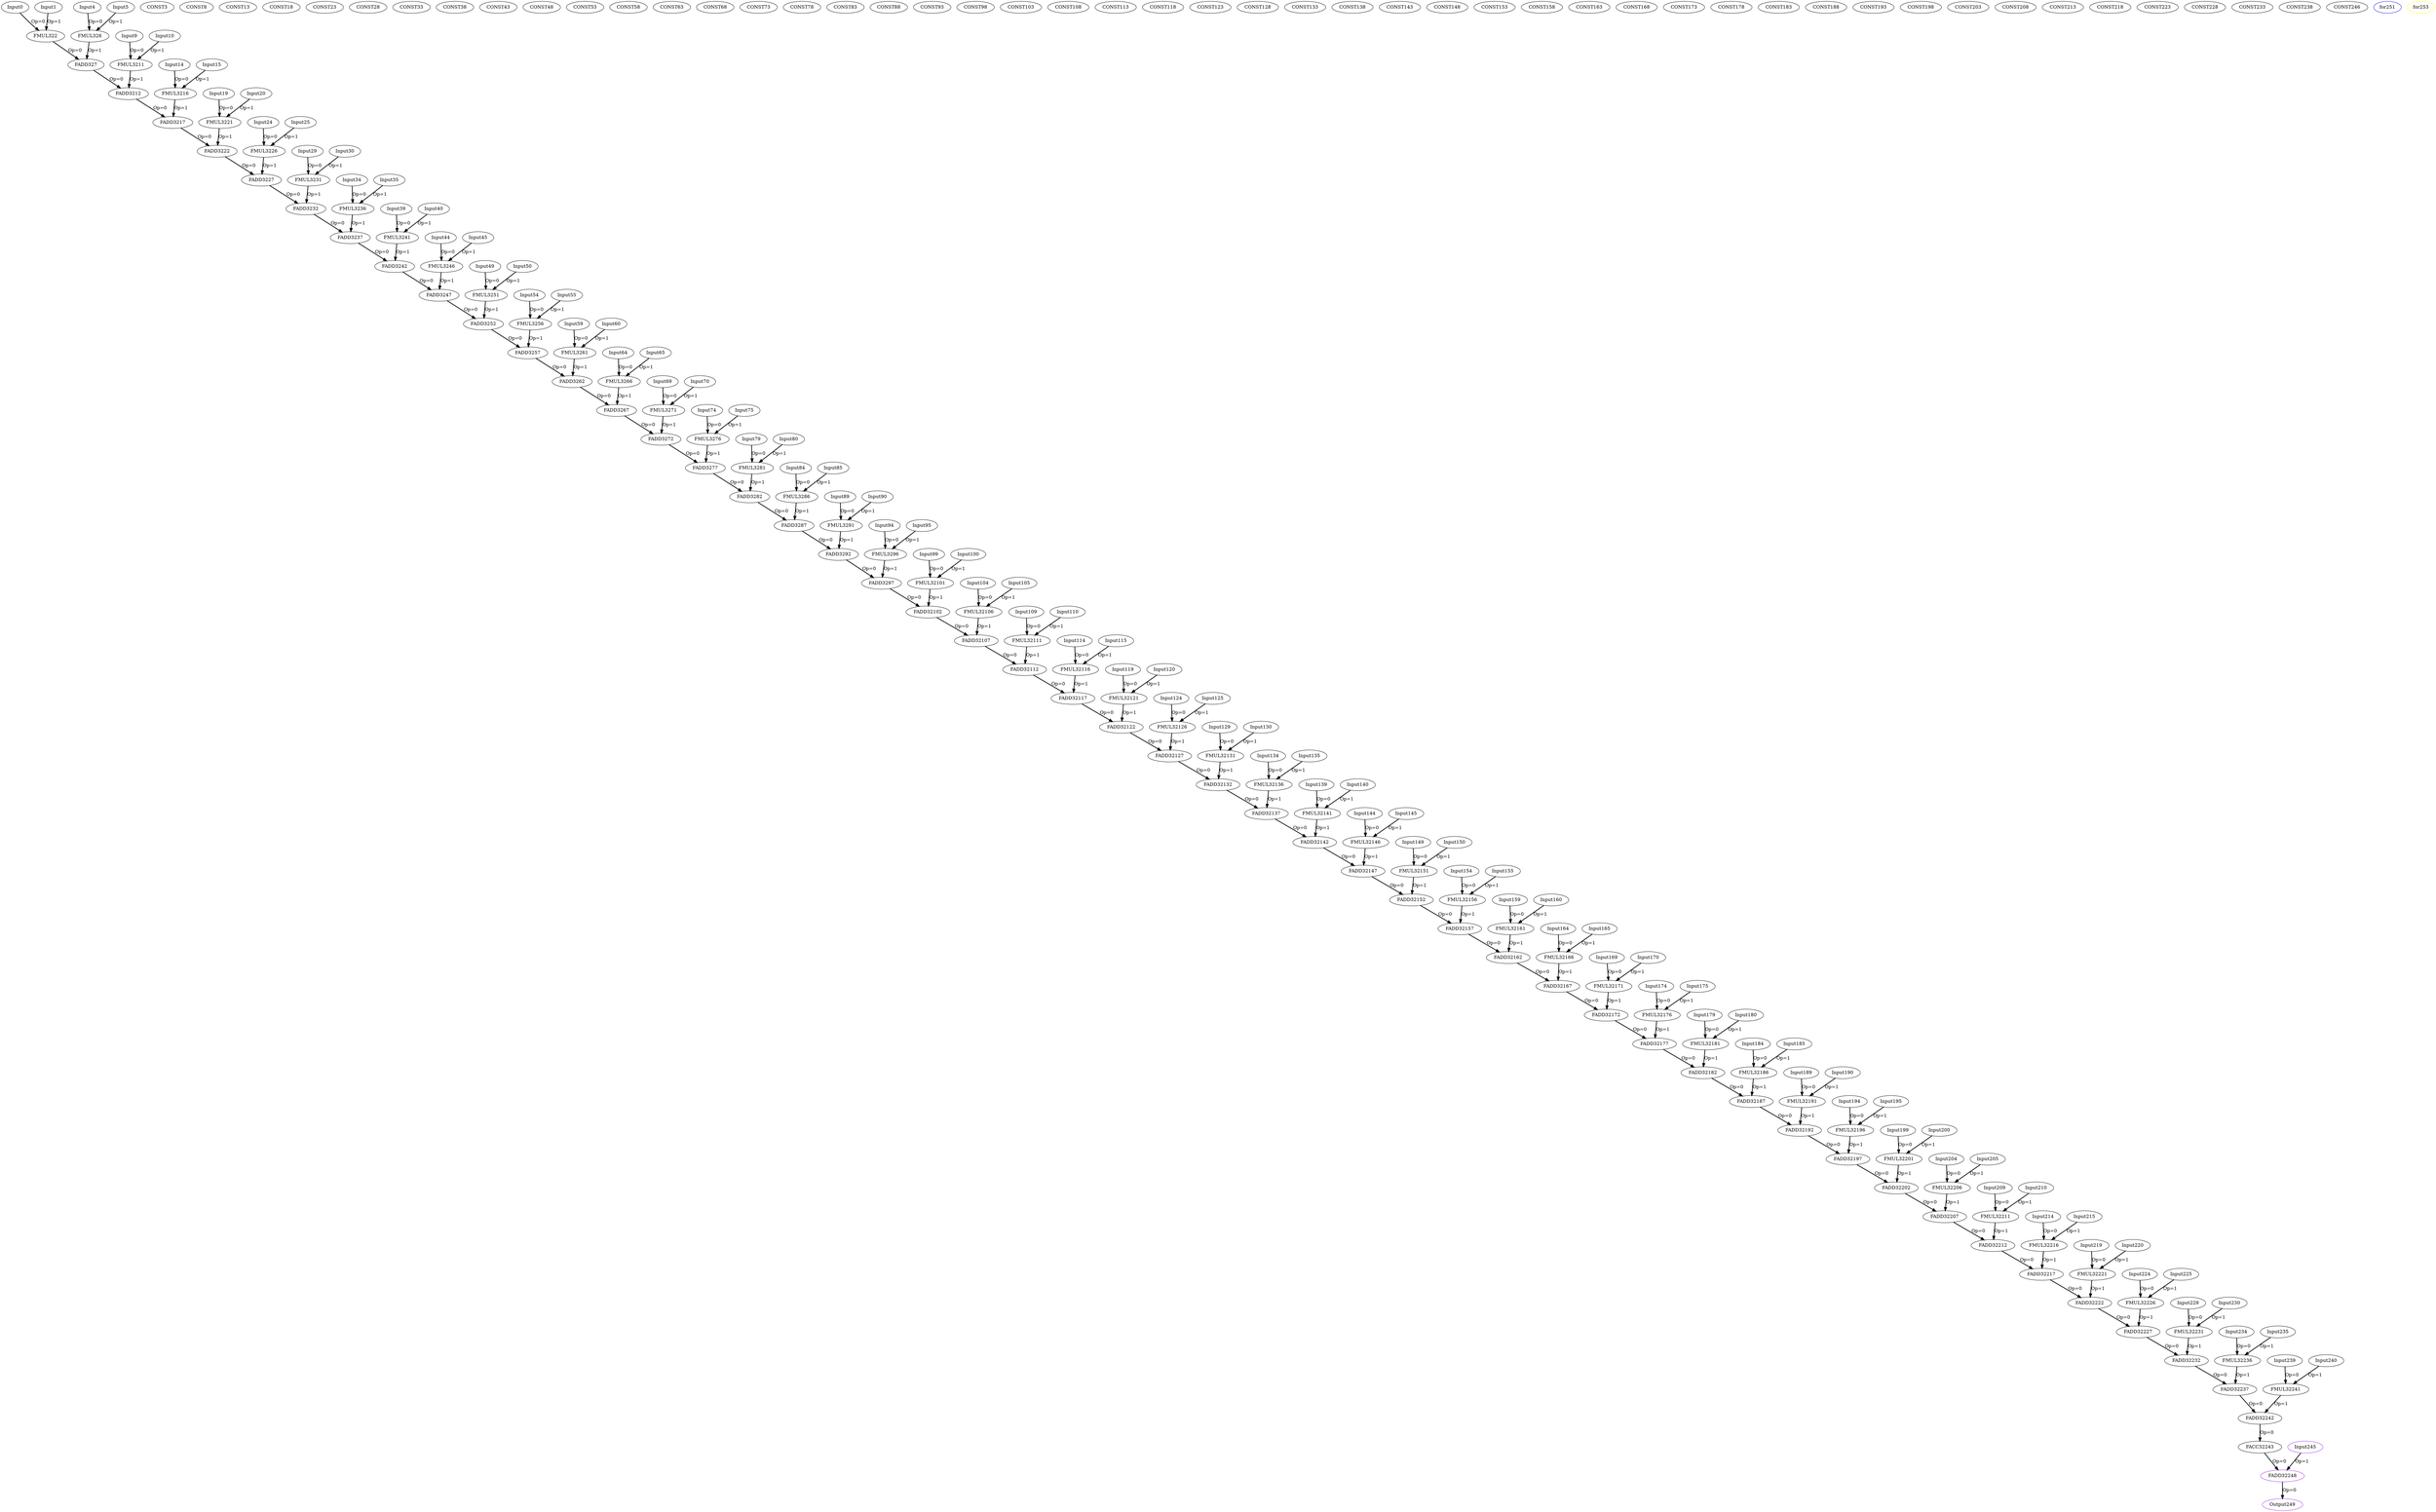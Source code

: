Digraph G {
Input0[opcode = "Input", ref_name="conv2d_kernel_0_1", size="6144", offset="0,0", pattern="2048,3,-4092,58,-4068,2", color = black];
Input1[opcode = "Input", ref_name="conv2d_kernel_0_2", size="1176", offset="0,0", pattern="196,3,-392,58,-392,2", color = black];
FMUL322[opcode = "FMUL32", color = black];
CONST3[opcode = "CONST", color = black];
Input4[opcode = "Input", ref_name="conv2d_kernel_0_1", size="6144", offset="0,4", pattern="2048,3,-4092,58,-4068,2", color = black];
Input5[opcode = "Input", ref_name="conv2d_kernel_0_2", size="1176", offset="0,4", pattern="196,3,-392,58,-392,2", color = black];
FMUL326[opcode = "FMUL32", color = black];
FADD327[opcode = "FADD32", color = black];
CONST8[opcode = "CONST", color = black];
Input9[opcode = "Input", ref_name="conv2d_kernel_0_1", size="6144", offset="0,8", pattern="2048,3,-4092,58,-4068,2", color = black];
Input10[opcode = "Input", ref_name="conv2d_kernel_0_2", size="1176", offset="0,8", pattern="196,3,-392,58,-392,2", color = black];
FMUL3211[opcode = "FMUL32", color = black];
FADD3212[opcode = "FADD32", color = black];
CONST13[opcode = "CONST", color = black];
Input14[opcode = "Input", ref_name="conv2d_kernel_0_1", size="6144", offset="0,12", pattern="2048,3,-4092,58,-4068,2", color = black];
Input15[opcode = "Input", ref_name="conv2d_kernel_0_2", size="1176", offset="0,12", pattern="196,3,-392,58,-392,2", color = black];
FMUL3216[opcode = "FMUL32", color = black];
FADD3217[opcode = "FADD32", color = black];
CONST18[opcode = "CONST", color = black];
Input19[opcode = "Input", ref_name="conv2d_kernel_0_1", size="6144", offset="0,16", pattern="2048,3,-4092,58,-4068,2", color = black];
Input20[opcode = "Input", ref_name="conv2d_kernel_0_2", size="1176", offset="0,16", pattern="196,3,-392,58,-392,2", color = black];
FMUL3221[opcode = "FMUL32", color = black];
FADD3222[opcode = "FADD32", color = black];
CONST23[opcode = "CONST", color = black];
Input24[opcode = "Input", ref_name="conv2d_kernel_0_1", size="6144", offset="0,20", pattern="2048,3,-4092,58,-4068,2", color = black];
Input25[opcode = "Input", ref_name="conv2d_kernel_0_2", size="1176", offset="0,20", pattern="196,3,-392,58,-392,2", color = black];
FMUL3226[opcode = "FMUL32", color = black];
FADD3227[opcode = "FADD32", color = black];
CONST28[opcode = "CONST", color = black];
Input29[opcode = "Input", ref_name="conv2d_kernel_0_1", size="6144", offset="0,24", pattern="2048,3,-4092,58,-4068,2", color = black];
Input30[opcode = "Input", ref_name="conv2d_kernel_0_2", size="1176", offset="0,24", pattern="196,3,-392,58,-392,2", color = black];
FMUL3231[opcode = "FMUL32", color = black];
FADD3232[opcode = "FADD32", color = black];
CONST33[opcode = "CONST", color = black];
Input34[opcode = "Input", ref_name="conv2d_kernel_0_1", size="6144", offset="0,256", pattern="2048,3,-4092,58,-4068,2", color = black];
Input35[opcode = "Input", ref_name="conv2d_kernel_0_2", size="1176", offset="0,28", pattern="196,3,-392,58,-392,2", color = black];
FMUL3236[opcode = "FMUL32", color = black];
FADD3237[opcode = "FADD32", color = black];
CONST38[opcode = "CONST", color = black];
Input39[opcode = "Input", ref_name="conv2d_kernel_0_1", size="6144", offset="0,260", pattern="2048,3,-4092,58,-4068,2", color = black];
Input40[opcode = "Input", ref_name="conv2d_kernel_0_2", size="1176", offset="0,32", pattern="196,3,-392,58,-392,2", color = black];
FMUL3241[opcode = "FMUL32", color = black];
FADD3242[opcode = "FADD32", color = black];
CONST43[opcode = "CONST", color = black];
Input44[opcode = "Input", ref_name="conv2d_kernel_0_1", size="6144", offset="0,264", pattern="2048,3,-4092,58,-4068,2", color = black];
Input45[opcode = "Input", ref_name="conv2d_kernel_0_2", size="1176", offset="0,36", pattern="196,3,-392,58,-392,2", color = black];
FMUL3246[opcode = "FMUL32", color = black];
FADD3247[opcode = "FADD32", color = black];
CONST48[opcode = "CONST", color = black];
Input49[opcode = "Input", ref_name="conv2d_kernel_0_1", size="6144", offset="0,268", pattern="2048,3,-4092,58,-4068,2", color = black];
Input50[opcode = "Input", ref_name="conv2d_kernel_0_2", size="1176", offset="0,40", pattern="196,3,-392,58,-392,2", color = black];
FMUL3251[opcode = "FMUL32", color = black];
FADD3252[opcode = "FADD32", color = black];
CONST53[opcode = "CONST", color = black];
Input54[opcode = "Input", ref_name="conv2d_kernel_0_1", size="6144", offset="0,272", pattern="2048,3,-4092,58,-4068,2", color = black];
Input55[opcode = "Input", ref_name="conv2d_kernel_0_2", size="1176", offset="0,44", pattern="196,3,-392,58,-392,2", color = black];
FMUL3256[opcode = "FMUL32", color = black];
FADD3257[opcode = "FADD32", color = black];
CONST58[opcode = "CONST", color = black];
Input59[opcode = "Input", ref_name="conv2d_kernel_0_1", size="6144", offset="0,276", pattern="2048,3,-4092,58,-4068,2", color = black];
Input60[opcode = "Input", ref_name="conv2d_kernel_0_2", size="1176", offset="0,48", pattern="196,3,-392,58,-392,2", color = black];
FMUL3261[opcode = "FMUL32", color = black];
FADD3262[opcode = "FADD32", color = black];
CONST63[opcode = "CONST", color = black];
Input64[opcode = "Input", ref_name="conv2d_kernel_0_1", size="6144", offset="0,280", pattern="2048,3,-4092,58,-4068,2", color = black];
Input65[opcode = "Input", ref_name="conv2d_kernel_0_2", size="1176", offset="0,52", pattern="196,3,-392,58,-392,2", color = black];
FMUL3266[opcode = "FMUL32", color = black];
FADD3267[opcode = "FADD32", color = black];
CONST68[opcode = "CONST", color = black];
Input69[opcode = "Input", ref_name="conv2d_kernel_0_1", size="6144", offset="0,512", pattern="2048,3,-4092,58,-4068,2", color = black];
Input70[opcode = "Input", ref_name="conv2d_kernel_0_2", size="1176", offset="0,56", pattern="196,3,-392,58,-392,2", color = black];
FMUL3271[opcode = "FMUL32", color = black];
FADD3272[opcode = "FADD32", color = black];
CONST73[opcode = "CONST", color = black];
Input74[opcode = "Input", ref_name="conv2d_kernel_0_1", size="6144", offset="0,516", pattern="2048,3,-4092,58,-4068,2", color = black];
Input75[opcode = "Input", ref_name="conv2d_kernel_0_2", size="1176", offset="0,60", pattern="196,3,-392,58,-392,2", color = black];
FMUL3276[opcode = "FMUL32", color = black];
FADD3277[opcode = "FADD32", color = black];
CONST78[opcode = "CONST", color = black];
Input79[opcode = "Input", ref_name="conv2d_kernel_0_1", size="6144", offset="0,520", pattern="2048,3,-4092,58,-4068,2", color = black];
Input80[opcode = "Input", ref_name="conv2d_kernel_0_2", size="1176", offset="0,64", pattern="196,3,-392,58,-392,2", color = black];
FMUL3281[opcode = "FMUL32", color = black];
FADD3282[opcode = "FADD32", color = black];
CONST83[opcode = "CONST", color = black];
Input84[opcode = "Input", ref_name="conv2d_kernel_0_1", size="6144", offset="0,524", pattern="2048,3,-4092,58,-4068,2", color = black];
Input85[opcode = "Input", ref_name="conv2d_kernel_0_2", size="1176", offset="0,68", pattern="196,3,-392,58,-392,2", color = black];
FMUL3286[opcode = "FMUL32", color = black];
FADD3287[opcode = "FADD32", color = black];
CONST88[opcode = "CONST", color = black];
Input89[opcode = "Input", ref_name="conv2d_kernel_0_1", size="6144", offset="0,528", pattern="2048,3,-4092,58,-4068,2", color = black];
Input90[opcode = "Input", ref_name="conv2d_kernel_0_2", size="1176", offset="0,72", pattern="196,3,-392,58,-392,2", color = black];
FMUL3291[opcode = "FMUL32", color = black];
FADD3292[opcode = "FADD32", color = black];
CONST93[opcode = "CONST", color = black];
Input94[opcode = "Input", ref_name="conv2d_kernel_0_1", size="6144", offset="0,532", pattern="2048,3,-4092,58,-4068,2", color = black];
Input95[opcode = "Input", ref_name="conv2d_kernel_0_2", size="1176", offset="0,76", pattern="196,3,-392,58,-392,2", color = black];
FMUL3296[opcode = "FMUL32", color = black];
FADD3297[opcode = "FADD32", color = black];
CONST98[opcode = "CONST", color = black];
Input99[opcode = "Input", ref_name="conv2d_kernel_0_1", size="6144", offset="0,536", pattern="2048,3,-4092,58,-4068,2", color = black];
Input100[opcode = "Input", ref_name="conv2d_kernel_0_2", size="1176", offset="0,80", pattern="196,3,-392,58,-392,2", color = black];
FMUL32101[opcode = "FMUL32", color = black];
FADD32102[opcode = "FADD32", color = black];
CONST103[opcode = "CONST", color = black];
Input104[opcode = "Input", ref_name="conv2d_kernel_0_1", size="6144", offset="0,768", pattern="2048,3,-4092,58,-4068,2", color = black];
Input105[opcode = "Input", ref_name="conv2d_kernel_0_2", size="1176", offset="0,84", pattern="196,3,-392,58,-392,2", color = black];
FMUL32106[opcode = "FMUL32", color = black];
FADD32107[opcode = "FADD32", color = black];
CONST108[opcode = "CONST", color = black];
Input109[opcode = "Input", ref_name="conv2d_kernel_0_1", size="6144", offset="0,772", pattern="2048,3,-4092,58,-4068,2", color = black];
Input110[opcode = "Input", ref_name="conv2d_kernel_0_2", size="1176", offset="0,88", pattern="196,3,-392,58,-392,2", color = black];
FMUL32111[opcode = "FMUL32", color = black];
FADD32112[opcode = "FADD32", color = black];
CONST113[opcode = "CONST", color = black];
Input114[opcode = "Input", ref_name="conv2d_kernel_0_1", size="6144", offset="0,776", pattern="2048,3,-4092,58,-4068,2", color = black];
Input115[opcode = "Input", ref_name="conv2d_kernel_0_2", size="1176", offset="0,92", pattern="196,3,-392,58,-392,2", color = black];
FMUL32116[opcode = "FMUL32", color = black];
FADD32117[opcode = "FADD32", color = black];
CONST118[opcode = "CONST", color = black];
Input119[opcode = "Input", ref_name="conv2d_kernel_0_1", size="6144", offset="0,780", pattern="2048,3,-4092,58,-4068,2", color = black];
Input120[opcode = "Input", ref_name="conv2d_kernel_0_2", size="1176", offset="0,96", pattern="196,3,-392,58,-392,2", color = black];
FMUL32121[opcode = "FMUL32", color = black];
FADD32122[opcode = "FADD32", color = black];
CONST123[opcode = "CONST", color = black];
Input124[opcode = "Input", ref_name="conv2d_kernel_0_1", size="6144", offset="0,784", pattern="2048,3,-4092,58,-4068,2", color = black];
Input125[opcode = "Input", ref_name="conv2d_kernel_0_2", size="1176", offset="0,100", pattern="196,3,-392,58,-392,2", color = black];
FMUL32126[opcode = "FMUL32", color = black];
FADD32127[opcode = "FADD32", color = black];
CONST128[opcode = "CONST", color = black];
Input129[opcode = "Input", ref_name="conv2d_kernel_0_1", size="6144", offset="0,788", pattern="2048,3,-4092,58,-4068,2", color = black];
Input130[opcode = "Input", ref_name="conv2d_kernel_0_2", size="1176", offset="0,104", pattern="196,3,-392,58,-392,2", color = black];
FMUL32131[opcode = "FMUL32", color = black];
FADD32132[opcode = "FADD32", color = black];
CONST133[opcode = "CONST", color = black];
Input134[opcode = "Input", ref_name="conv2d_kernel_0_1", size="6144", offset="0,792", pattern="2048,3,-4092,58,-4068,2", color = black];
Input135[opcode = "Input", ref_name="conv2d_kernel_0_2", size="1176", offset="0,108", pattern="196,3,-392,58,-392,2", color = black];
FMUL32136[opcode = "FMUL32", color = black];
FADD32137[opcode = "FADD32", color = black];
CONST138[opcode = "CONST", color = black];
Input139[opcode = "Input", ref_name="conv2d_kernel_0_1", size="6144", offset="0,1024", pattern="2048,3,-4092,58,-4068,2", color = black];
Input140[opcode = "Input", ref_name="conv2d_kernel_0_2", size="1176", offset="0,112", pattern="196,3,-392,58,-392,2", color = black];
FMUL32141[opcode = "FMUL32", color = black];
FADD32142[opcode = "FADD32", color = black];
CONST143[opcode = "CONST", color = black];
Input144[opcode = "Input", ref_name="conv2d_kernel_0_1", size="6144", offset="0,1028", pattern="2048,3,-4092,58,-4068,2", color = black];
Input145[opcode = "Input", ref_name="conv2d_kernel_0_2", size="1176", offset="0,116", pattern="196,3,-392,58,-392,2", color = black];
FMUL32146[opcode = "FMUL32", color = black];
FADD32147[opcode = "FADD32", color = black];
CONST148[opcode = "CONST", color = black];
Input149[opcode = "Input", ref_name="conv2d_kernel_0_1", size="6144", offset="0,1032", pattern="2048,3,-4092,58,-4068,2", color = black];
Input150[opcode = "Input", ref_name="conv2d_kernel_0_2", size="1176", offset="0,120", pattern="196,3,-392,58,-392,2", color = black];
FMUL32151[opcode = "FMUL32", color = black];
FADD32152[opcode = "FADD32", color = black];
CONST153[opcode = "CONST", color = black];
Input154[opcode = "Input", ref_name="conv2d_kernel_0_1", size="6144", offset="0,1036", pattern="2048,3,-4092,58,-4068,2", color = black];
Input155[opcode = "Input", ref_name="conv2d_kernel_0_2", size="1176", offset="0,124", pattern="196,3,-392,58,-392,2", color = black];
FMUL32156[opcode = "FMUL32", color = black];
FADD32157[opcode = "FADD32", color = black];
CONST158[opcode = "CONST", color = black];
Input159[opcode = "Input", ref_name="conv2d_kernel_0_1", size="6144", offset="0,1040", pattern="2048,3,-4092,58,-4068,2", color = black];
Input160[opcode = "Input", ref_name="conv2d_kernel_0_2", size="1176", offset="0,128", pattern="196,3,-392,58,-392,2", color = black];
FMUL32161[opcode = "FMUL32", color = black];
FADD32162[opcode = "FADD32", color = black];
CONST163[opcode = "CONST", color = black];
Input164[opcode = "Input", ref_name="conv2d_kernel_0_1", size="6144", offset="0,1044", pattern="2048,3,-4092,58,-4068,2", color = black];
Input165[opcode = "Input", ref_name="conv2d_kernel_0_2", size="1176", offset="0,132", pattern="196,3,-392,58,-392,2", color = black];
FMUL32166[opcode = "FMUL32", color = black];
FADD32167[opcode = "FADD32", color = black];
CONST168[opcode = "CONST", color = black];
Input169[opcode = "Input", ref_name="conv2d_kernel_0_1", size="6144", offset="0,1048", pattern="2048,3,-4092,58,-4068,2", color = black];
Input170[opcode = "Input", ref_name="conv2d_kernel_0_2", size="1176", offset="0,136", pattern="196,3,-392,58,-392,2", color = black];
FMUL32171[opcode = "FMUL32", color = black];
FADD32172[opcode = "FADD32", color = black];
CONST173[opcode = "CONST", color = black];
Input174[opcode = "Input", ref_name="conv2d_kernel_0_1", size="6144", offset="0,1280", pattern="2048,3,-4092,58,-4068,2", color = black];
Input175[opcode = "Input", ref_name="conv2d_kernel_0_2", size="1176", offset="0,140", pattern="196,3,-392,58,-392,2", color = black];
FMUL32176[opcode = "FMUL32", color = black];
FADD32177[opcode = "FADD32", color = black];
CONST178[opcode = "CONST", color = black];
Input179[opcode = "Input", ref_name="conv2d_kernel_0_1", size="6144", offset="0,1284", pattern="2048,3,-4092,58,-4068,2", color = black];
Input180[opcode = "Input", ref_name="conv2d_kernel_0_2", size="1176", offset="0,144", pattern="196,3,-392,58,-392,2", color = black];
FMUL32181[opcode = "FMUL32", color = black];
FADD32182[opcode = "FADD32", color = black];
CONST183[opcode = "CONST", color = black];
Input184[opcode = "Input", ref_name="conv2d_kernel_0_1", size="6144", offset="0,1288", pattern="2048,3,-4092,58,-4068,2", color = black];
Input185[opcode = "Input", ref_name="conv2d_kernel_0_2", size="1176", offset="0,148", pattern="196,3,-392,58,-392,2", color = black];
FMUL32186[opcode = "FMUL32", color = black];
FADD32187[opcode = "FADD32", color = black];
CONST188[opcode = "CONST", color = black];
Input189[opcode = "Input", ref_name="conv2d_kernel_0_1", size="6144", offset="0,1292", pattern="2048,3,-4092,58,-4068,2", color = black];
Input190[opcode = "Input", ref_name="conv2d_kernel_0_2", size="1176", offset="0,152", pattern="196,3,-392,58,-392,2", color = black];
FMUL32191[opcode = "FMUL32", color = black];
FADD32192[opcode = "FADD32", color = black];
CONST193[opcode = "CONST", color = black];
Input194[opcode = "Input", ref_name="conv2d_kernel_0_1", size="6144", offset="0,1296", pattern="2048,3,-4092,58,-4068,2", color = black];
Input195[opcode = "Input", ref_name="conv2d_kernel_0_2", size="1176", offset="0,156", pattern="196,3,-392,58,-392,2", color = black];
FMUL32196[opcode = "FMUL32", color = black];
FADD32197[opcode = "FADD32", color = black];
CONST198[opcode = "CONST", color = black];
Input199[opcode = "Input", ref_name="conv2d_kernel_0_1", size="6144", offset="0,1300", pattern="2048,3,-4092,58,-4068,2", color = black];
Input200[opcode = "Input", ref_name="conv2d_kernel_0_2", size="1176", offset="0,160", pattern="196,3,-392,58,-392,2", color = black];
FMUL32201[opcode = "FMUL32", color = black];
FADD32202[opcode = "FADD32", color = black];
CONST203[opcode = "CONST", color = black];
Input204[opcode = "Input", ref_name="conv2d_kernel_0_1", size="6144", offset="0,1304", pattern="2048,3,-4092,58,-4068,2", color = black];
Input205[opcode = "Input", ref_name="conv2d_kernel_0_2", size="1176", offset="0,164", pattern="196,3,-392,58,-392,2", color = black];
FMUL32206[opcode = "FMUL32", color = black];
FADD32207[opcode = "FADD32", color = black];
CONST208[opcode = "CONST", color = black];
Input209[opcode = "Input", ref_name="conv2d_kernel_0_1", size="6144", offset="0,1536", pattern="2048,3,-4092,58,-4068,2", color = black];
Input210[opcode = "Input", ref_name="conv2d_kernel_0_2", size="1176", offset="0,168", pattern="196,3,-392,58,-392,2", color = black];
FMUL32211[opcode = "FMUL32", color = black];
FADD32212[opcode = "FADD32", color = black];
CONST213[opcode = "CONST", color = black];
Input214[opcode = "Input", ref_name="conv2d_kernel_0_1", size="6144", offset="0,1540", pattern="2048,3,-4092,58,-4068,2", color = black];
Input215[opcode = "Input", ref_name="conv2d_kernel_0_2", size="1176", offset="0,172", pattern="196,3,-392,58,-392,2", color = black];
FMUL32216[opcode = "FMUL32", color = black];
FADD32217[opcode = "FADD32", color = black];
CONST218[opcode = "CONST", color = black];
Input219[opcode = "Input", ref_name="conv2d_kernel_0_1", size="6144", offset="0,1544", pattern="2048,3,-4092,58,-4068,2", color = black];
Input220[opcode = "Input", ref_name="conv2d_kernel_0_2", size="1176", offset="0,176", pattern="196,3,-392,58,-392,2", color = black];
FMUL32221[opcode = "FMUL32", color = black];
FADD32222[opcode = "FADD32", color = black];
CONST223[opcode = "CONST", color = black];
Input224[opcode = "Input", ref_name="conv2d_kernel_0_1", size="6144", offset="0,1548", pattern="2048,3,-4092,58,-4068,2", color = black];
Input225[opcode = "Input", ref_name="conv2d_kernel_0_2", size="1176", offset="0,180", pattern="196,3,-392,58,-392,2", color = black];
FMUL32226[opcode = "FMUL32", color = black];
FADD32227[opcode = "FADD32", color = black];
CONST228[opcode = "CONST", color = black];
Input229[opcode = "Input", ref_name="conv2d_kernel_0_1", size="6144", offset="0,1552", pattern="2048,3,-4092,58,-4068,2", color = black];
Input230[opcode = "Input", ref_name="conv2d_kernel_0_2", size="1176", offset="0,184", pattern="196,3,-392,58,-392,2", color = black];
FMUL32231[opcode = "FMUL32", color = black];
FADD32232[opcode = "FADD32", color = black];
CONST233[opcode = "CONST", color = black];
Input234[opcode = "Input", ref_name="conv2d_kernel_0_1", size="6144", offset="0,1556", pattern="2048,3,-4092,58,-4068,2", color = black];
Input235[opcode = "Input", ref_name="conv2d_kernel_0_2", size="1176", offset="0,188", pattern="196,3,-392,58,-392,2", color = black];
FMUL32236[opcode = "FMUL32", color = black];
FADD32237[opcode = "FADD32", color = black];
CONST238[opcode = "CONST", color = black];
Input239[opcode = "Input", ref_name="conv2d_kernel_0_1", size="6144", offset="0,1560", pattern="2048,3,-4092,58,-4068,2", color = black];
Input240[opcode = "Input", ref_name="conv2d_kernel_0_2", size="1176", offset="0,192", pattern="196,3,-392,58,-392,2", color = black];
FMUL32241[opcode = "FMUL32", color = black];
FADD32242[opcode = "FADD32", color = black];
FACC32243[opcode = "FACC32", acc_params="0,3,1,1", acc_first=1, color = black];
Input245[opcode = "Input", ref_name="conv2d_kernel_0_0", size="464", offset="0,0", pattern="0,3,4,58,4,2", color = purple];
CONST246[opcode = "CONST", value="0x00000000", color = black];
FADD32248[opcode = "FADD32", color = purple];
Output249[opcode = "Output", ref_name="conv2d_kernel_0_3", size="464", offset="0,0", pattern="0,3,4,58,4,2", color = purple];
for251[opcode = "for", color = blue];
for253[opcode = "for", color = yellow];
Input0 -> FMUL322[color = black, style = bold, operand = 0, label = "Op=0"];
Input1 -> FMUL322[color = black, style = bold, operand = 1, label = "Op=1"];
Input4 -> FMUL326[color = black, style = bold, operand = 0, label = "Op=0"];
Input5 -> FMUL326[color = black, style = bold, operand = 1, label = "Op=1"];
FMUL322 -> FADD327[color = black, style = bold, operand = 0, label = "Op=0"];
FMUL326 -> FADD327[color = black, style = bold, operand = 1, label = "Op=1"];
Input9 -> FMUL3211[color = black, style = bold, operand = 0, label = "Op=0"];
Input10 -> FMUL3211[color = black, style = bold, operand = 1, label = "Op=1"];
FADD327 -> FADD3212[color = black, style = bold, operand = 0, label = "Op=0"];
FMUL3211 -> FADD3212[color = black, style = bold, operand = 1, label = "Op=1"];
Input14 -> FMUL3216[color = black, style = bold, operand = 0, label = "Op=0"];
Input15 -> FMUL3216[color = black, style = bold, operand = 1, label = "Op=1"];
FADD3212 -> FADD3217[color = black, style = bold, operand = 0, label = "Op=0"];
FMUL3216 -> FADD3217[color = black, style = bold, operand = 1, label = "Op=1"];
Input19 -> FMUL3221[color = black, style = bold, operand = 0, label = "Op=0"];
Input20 -> FMUL3221[color = black, style = bold, operand = 1, label = "Op=1"];
FADD3217 -> FADD3222[color = black, style = bold, operand = 0, label = "Op=0"];
FMUL3221 -> FADD3222[color = black, style = bold, operand = 1, label = "Op=1"];
Input24 -> FMUL3226[color = black, style = bold, operand = 0, label = "Op=0"];
Input25 -> FMUL3226[color = black, style = bold, operand = 1, label = "Op=1"];
FADD3222 -> FADD3227[color = black, style = bold, operand = 0, label = "Op=0"];
FMUL3226 -> FADD3227[color = black, style = bold, operand = 1, label = "Op=1"];
Input29 -> FMUL3231[color = black, style = bold, operand = 0, label = "Op=0"];
Input30 -> FMUL3231[color = black, style = bold, operand = 1, label = "Op=1"];
FADD3227 -> FADD3232[color = black, style = bold, operand = 0, label = "Op=0"];
FMUL3231 -> FADD3232[color = black, style = bold, operand = 1, label = "Op=1"];
Input34 -> FMUL3236[color = black, style = bold, operand = 0, label = "Op=0"];
Input35 -> FMUL3236[color = black, style = bold, operand = 1, label = "Op=1"];
FADD3232 -> FADD3237[color = black, style = bold, operand = 0, label = "Op=0"];
FMUL3236 -> FADD3237[color = black, style = bold, operand = 1, label = "Op=1"];
Input39 -> FMUL3241[color = black, style = bold, operand = 0, label = "Op=0"];
Input40 -> FMUL3241[color = black, style = bold, operand = 1, label = "Op=1"];
FADD3237 -> FADD3242[color = black, style = bold, operand = 0, label = "Op=0"];
FMUL3241 -> FADD3242[color = black, style = bold, operand = 1, label = "Op=1"];
Input44 -> FMUL3246[color = black, style = bold, operand = 0, label = "Op=0"];
Input45 -> FMUL3246[color = black, style = bold, operand = 1, label = "Op=1"];
FADD3242 -> FADD3247[color = black, style = bold, operand = 0, label = "Op=0"];
FMUL3246 -> FADD3247[color = black, style = bold, operand = 1, label = "Op=1"];
Input49 -> FMUL3251[color = black, style = bold, operand = 0, label = "Op=0"];
Input50 -> FMUL3251[color = black, style = bold, operand = 1, label = "Op=1"];
FADD3247 -> FADD3252[color = black, style = bold, operand = 0, label = "Op=0"];
FMUL3251 -> FADD3252[color = black, style = bold, operand = 1, label = "Op=1"];
Input54 -> FMUL3256[color = black, style = bold, operand = 0, label = "Op=0"];
Input55 -> FMUL3256[color = black, style = bold, operand = 1, label = "Op=1"];
FADD3252 -> FADD3257[color = black, style = bold, operand = 0, label = "Op=0"];
FMUL3256 -> FADD3257[color = black, style = bold, operand = 1, label = "Op=1"];
Input59 -> FMUL3261[color = black, style = bold, operand = 0, label = "Op=0"];
Input60 -> FMUL3261[color = black, style = bold, operand = 1, label = "Op=1"];
FADD3257 -> FADD3262[color = black, style = bold, operand = 0, label = "Op=0"];
FMUL3261 -> FADD3262[color = black, style = bold, operand = 1, label = "Op=1"];
Input64 -> FMUL3266[color = black, style = bold, operand = 0, label = "Op=0"];
Input65 -> FMUL3266[color = black, style = bold, operand = 1, label = "Op=1"];
FADD3262 -> FADD3267[color = black, style = bold, operand = 0, label = "Op=0"];
FMUL3266 -> FADD3267[color = black, style = bold, operand = 1, label = "Op=1"];
Input69 -> FMUL3271[color = black, style = bold, operand = 0, label = "Op=0"];
Input70 -> FMUL3271[color = black, style = bold, operand = 1, label = "Op=1"];
FADD3267 -> FADD3272[color = black, style = bold, operand = 0, label = "Op=0"];
FMUL3271 -> FADD3272[color = black, style = bold, operand = 1, label = "Op=1"];
Input74 -> FMUL3276[color = black, style = bold, operand = 0, label = "Op=0"];
Input75 -> FMUL3276[color = black, style = bold, operand = 1, label = "Op=1"];
FADD3272 -> FADD3277[color = black, style = bold, operand = 0, label = "Op=0"];
FMUL3276 -> FADD3277[color = black, style = bold, operand = 1, label = "Op=1"];
Input79 -> FMUL3281[color = black, style = bold, operand = 0, label = "Op=0"];
Input80 -> FMUL3281[color = black, style = bold, operand = 1, label = "Op=1"];
FADD3277 -> FADD3282[color = black, style = bold, operand = 0, label = "Op=0"];
FMUL3281 -> FADD3282[color = black, style = bold, operand = 1, label = "Op=1"];
Input84 -> FMUL3286[color = black, style = bold, operand = 0, label = "Op=0"];
Input85 -> FMUL3286[color = black, style = bold, operand = 1, label = "Op=1"];
FADD3282 -> FADD3287[color = black, style = bold, operand = 0, label = "Op=0"];
FMUL3286 -> FADD3287[color = black, style = bold, operand = 1, label = "Op=1"];
Input89 -> FMUL3291[color = black, style = bold, operand = 0, label = "Op=0"];
Input90 -> FMUL3291[color = black, style = bold, operand = 1, label = "Op=1"];
FADD3287 -> FADD3292[color = black, style = bold, operand = 0, label = "Op=0"];
FMUL3291 -> FADD3292[color = black, style = bold, operand = 1, label = "Op=1"];
Input94 -> FMUL3296[color = black, style = bold, operand = 0, label = "Op=0"];
Input95 -> FMUL3296[color = black, style = bold, operand = 1, label = "Op=1"];
FADD3292 -> FADD3297[color = black, style = bold, operand = 0, label = "Op=0"];
FMUL3296 -> FADD3297[color = black, style = bold, operand = 1, label = "Op=1"];
Input99 -> FMUL32101[color = black, style = bold, operand = 0, label = "Op=0"];
Input100 -> FMUL32101[color = black, style = bold, operand = 1, label = "Op=1"];
FADD3297 -> FADD32102[color = black, style = bold, operand = 0, label = "Op=0"];
FMUL32101 -> FADD32102[color = black, style = bold, operand = 1, label = "Op=1"];
Input104 -> FMUL32106[color = black, style = bold, operand = 0, label = "Op=0"];
Input105 -> FMUL32106[color = black, style = bold, operand = 1, label = "Op=1"];
FADD32102 -> FADD32107[color = black, style = bold, operand = 0, label = "Op=0"];
FMUL32106 -> FADD32107[color = black, style = bold, operand = 1, label = "Op=1"];
Input109 -> FMUL32111[color = black, style = bold, operand = 0, label = "Op=0"];
Input110 -> FMUL32111[color = black, style = bold, operand = 1, label = "Op=1"];
FADD32107 -> FADD32112[color = black, style = bold, operand = 0, label = "Op=0"];
FMUL32111 -> FADD32112[color = black, style = bold, operand = 1, label = "Op=1"];
Input114 -> FMUL32116[color = black, style = bold, operand = 0, label = "Op=0"];
Input115 -> FMUL32116[color = black, style = bold, operand = 1, label = "Op=1"];
FADD32112 -> FADD32117[color = black, style = bold, operand = 0, label = "Op=0"];
FMUL32116 -> FADD32117[color = black, style = bold, operand = 1, label = "Op=1"];
Input119 -> FMUL32121[color = black, style = bold, operand = 0, label = "Op=0"];
Input120 -> FMUL32121[color = black, style = bold, operand = 1, label = "Op=1"];
FADD32117 -> FADD32122[color = black, style = bold, operand = 0, label = "Op=0"];
FMUL32121 -> FADD32122[color = black, style = bold, operand = 1, label = "Op=1"];
Input124 -> FMUL32126[color = black, style = bold, operand = 0, label = "Op=0"];
Input125 -> FMUL32126[color = black, style = bold, operand = 1, label = "Op=1"];
FADD32122 -> FADD32127[color = black, style = bold, operand = 0, label = "Op=0"];
FMUL32126 -> FADD32127[color = black, style = bold, operand = 1, label = "Op=1"];
Input129 -> FMUL32131[color = black, style = bold, operand = 0, label = "Op=0"];
Input130 -> FMUL32131[color = black, style = bold, operand = 1, label = "Op=1"];
FADD32127 -> FADD32132[color = black, style = bold, operand = 0, label = "Op=0"];
FMUL32131 -> FADD32132[color = black, style = bold, operand = 1, label = "Op=1"];
Input134 -> FMUL32136[color = black, style = bold, operand = 0, label = "Op=0"];
Input135 -> FMUL32136[color = black, style = bold, operand = 1, label = "Op=1"];
FADD32132 -> FADD32137[color = black, style = bold, operand = 0, label = "Op=0"];
FMUL32136 -> FADD32137[color = black, style = bold, operand = 1, label = "Op=1"];
Input139 -> FMUL32141[color = black, style = bold, operand = 0, label = "Op=0"];
Input140 -> FMUL32141[color = black, style = bold, operand = 1, label = "Op=1"];
FADD32137 -> FADD32142[color = black, style = bold, operand = 0, label = "Op=0"];
FMUL32141 -> FADD32142[color = black, style = bold, operand = 1, label = "Op=1"];
Input144 -> FMUL32146[color = black, style = bold, operand = 0, label = "Op=0"];
Input145 -> FMUL32146[color = black, style = bold, operand = 1, label = "Op=1"];
FADD32142 -> FADD32147[color = black, style = bold, operand = 0, label = "Op=0"];
FMUL32146 -> FADD32147[color = black, style = bold, operand = 1, label = "Op=1"];
Input149 -> FMUL32151[color = black, style = bold, operand = 0, label = "Op=0"];
Input150 -> FMUL32151[color = black, style = bold, operand = 1, label = "Op=1"];
FADD32147 -> FADD32152[color = black, style = bold, operand = 0, label = "Op=0"];
FMUL32151 -> FADD32152[color = black, style = bold, operand = 1, label = "Op=1"];
Input154 -> FMUL32156[color = black, style = bold, operand = 0, label = "Op=0"];
Input155 -> FMUL32156[color = black, style = bold, operand = 1, label = "Op=1"];
FADD32152 -> FADD32157[color = black, style = bold, operand = 0, label = "Op=0"];
FMUL32156 -> FADD32157[color = black, style = bold, operand = 1, label = "Op=1"];
Input159 -> FMUL32161[color = black, style = bold, operand = 0, label = "Op=0"];
Input160 -> FMUL32161[color = black, style = bold, operand = 1, label = "Op=1"];
FADD32157 -> FADD32162[color = black, style = bold, operand = 0, label = "Op=0"];
FMUL32161 -> FADD32162[color = black, style = bold, operand = 1, label = "Op=1"];
Input164 -> FMUL32166[color = black, style = bold, operand = 0, label = "Op=0"];
Input165 -> FMUL32166[color = black, style = bold, operand = 1, label = "Op=1"];
FADD32162 -> FADD32167[color = black, style = bold, operand = 0, label = "Op=0"];
FMUL32166 -> FADD32167[color = black, style = bold, operand = 1, label = "Op=1"];
Input169 -> FMUL32171[color = black, style = bold, operand = 0, label = "Op=0"];
Input170 -> FMUL32171[color = black, style = bold, operand = 1, label = "Op=1"];
FADD32167 -> FADD32172[color = black, style = bold, operand = 0, label = "Op=0"];
FMUL32171 -> FADD32172[color = black, style = bold, operand = 1, label = "Op=1"];
Input174 -> FMUL32176[color = black, style = bold, operand = 0, label = "Op=0"];
Input175 -> FMUL32176[color = black, style = bold, operand = 1, label = "Op=1"];
FADD32172 -> FADD32177[color = black, style = bold, operand = 0, label = "Op=0"];
FMUL32176 -> FADD32177[color = black, style = bold, operand = 1, label = "Op=1"];
Input179 -> FMUL32181[color = black, style = bold, operand = 0, label = "Op=0"];
Input180 -> FMUL32181[color = black, style = bold, operand = 1, label = "Op=1"];
FADD32177 -> FADD32182[color = black, style = bold, operand = 0, label = "Op=0"];
FMUL32181 -> FADD32182[color = black, style = bold, operand = 1, label = "Op=1"];
Input184 -> FMUL32186[color = black, style = bold, operand = 0, label = "Op=0"];
Input185 -> FMUL32186[color = black, style = bold, operand = 1, label = "Op=1"];
FADD32182 -> FADD32187[color = black, style = bold, operand = 0, label = "Op=0"];
FMUL32186 -> FADD32187[color = black, style = bold, operand = 1, label = "Op=1"];
Input189 -> FMUL32191[color = black, style = bold, operand = 0, label = "Op=0"];
Input190 -> FMUL32191[color = black, style = bold, operand = 1, label = "Op=1"];
FADD32187 -> FADD32192[color = black, style = bold, operand = 0, label = "Op=0"];
FMUL32191 -> FADD32192[color = black, style = bold, operand = 1, label = "Op=1"];
Input194 -> FMUL32196[color = black, style = bold, operand = 0, label = "Op=0"];
Input195 -> FMUL32196[color = black, style = bold, operand = 1, label = "Op=1"];
FADD32192 -> FADD32197[color = black, style = bold, operand = 0, label = "Op=0"];
FMUL32196 -> FADD32197[color = black, style = bold, operand = 1, label = "Op=1"];
Input199 -> FMUL32201[color = black, style = bold, operand = 0, label = "Op=0"];
Input200 -> FMUL32201[color = black, style = bold, operand = 1, label = "Op=1"];
FADD32197 -> FADD32202[color = black, style = bold, operand = 0, label = "Op=0"];
FMUL32201 -> FADD32202[color = black, style = bold, operand = 1, label = "Op=1"];
Input204 -> FMUL32206[color = black, style = bold, operand = 0, label = "Op=0"];
Input205 -> FMUL32206[color = black, style = bold, operand = 1, label = "Op=1"];
FADD32202 -> FADD32207[color = black, style = bold, operand = 0, label = "Op=0"];
FMUL32206 -> FADD32207[color = black, style = bold, operand = 1, label = "Op=1"];
Input209 -> FMUL32211[color = black, style = bold, operand = 0, label = "Op=0"];
Input210 -> FMUL32211[color = black, style = bold, operand = 1, label = "Op=1"];
FADD32207 -> FADD32212[color = black, style = bold, operand = 0, label = "Op=0"];
FMUL32211 -> FADD32212[color = black, style = bold, operand = 1, label = "Op=1"];
Input214 -> FMUL32216[color = black, style = bold, operand = 0, label = "Op=0"];
Input215 -> FMUL32216[color = black, style = bold, operand = 1, label = "Op=1"];
FADD32212 -> FADD32217[color = black, style = bold, operand = 0, label = "Op=0"];
FMUL32216 -> FADD32217[color = black, style = bold, operand = 1, label = "Op=1"];
Input219 -> FMUL32221[color = black, style = bold, operand = 0, label = "Op=0"];
Input220 -> FMUL32221[color = black, style = bold, operand = 1, label = "Op=1"];
FADD32217 -> FADD32222[color = black, style = bold, operand = 0, label = "Op=0"];
FMUL32221 -> FADD32222[color = black, style = bold, operand = 1, label = "Op=1"];
Input224 -> FMUL32226[color = black, style = bold, operand = 0, label = "Op=0"];
Input225 -> FMUL32226[color = black, style = bold, operand = 1, label = "Op=1"];
FADD32222 -> FADD32227[color = black, style = bold, operand = 0, label = "Op=0"];
FMUL32226 -> FADD32227[color = black, style = bold, operand = 1, label = "Op=1"];
Input229 -> FMUL32231[color = black, style = bold, operand = 0, label = "Op=0"];
Input230 -> FMUL32231[color = black, style = bold, operand = 1, label = "Op=1"];
FADD32227 -> FADD32232[color = black, style = bold, operand = 0, label = "Op=0"];
FMUL32231 -> FADD32232[color = black, style = bold, operand = 1, label = "Op=1"];
Input234 -> FMUL32236[color = black, style = bold, operand = 0, label = "Op=0"];
Input235 -> FMUL32236[color = black, style = bold, operand = 1, label = "Op=1"];
FADD32232 -> FADD32237[color = black, style = bold, operand = 0, label = "Op=0"];
FMUL32236 -> FADD32237[color = black, style = bold, operand = 1, label = "Op=1"];
Input239 -> FMUL32241[color = black, style = bold, operand = 0, label = "Op=0"];
Input240 -> FMUL32241[color = black, style = bold, operand = 1, label = "Op=1"];
FADD32237 -> FADD32242[color = black, style = bold, operand = 0, label = "Op=0"];
FMUL32241 -> FADD32242[color = black, style = bold, operand = 1, label = "Op=1"];
FADD32242 -> FACC32243[color = black, style = bold, operand = 0, label = "Op=0"];
Input245 -> FADD32248[color = black, style = bold, operand = 1, label = "Op=1"];
FADD32248 -> Output249[color = black, style = bold, operand = 0, label = "Op=0"];
FACC32243 -> FADD32248[color = black, style = bold, operand = 0, label = "Op=0"];
}
